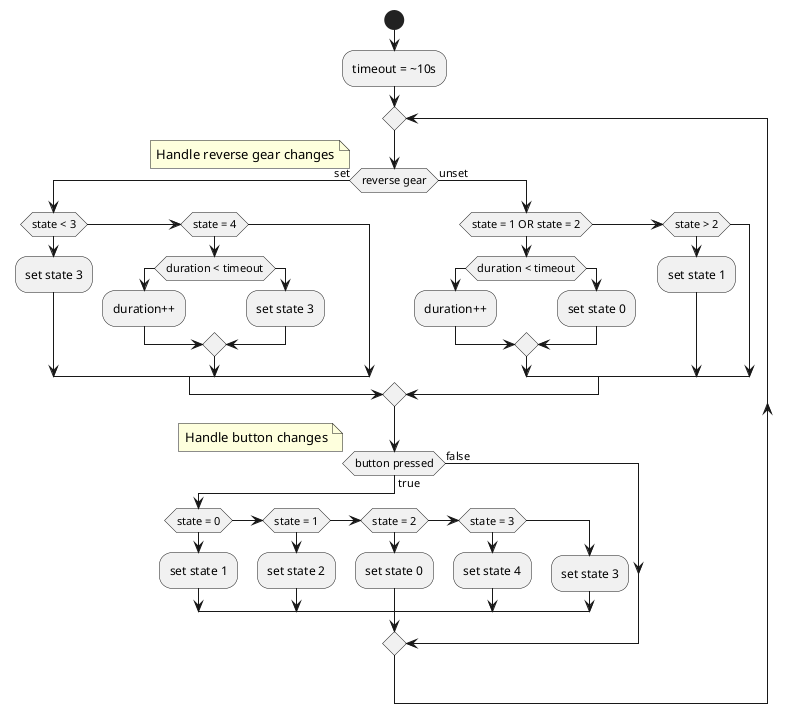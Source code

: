 @startuml

start

:timeout = ~10s;

repeat

if (reverse gear) then (set)
note: Handle reverse gear changes
    if (state < 3) then
        :set state 3;
    else if (state = 4) then
        if (duration < timeout) then
            :duration++;
        else
            :set state 3;
        endif;
    else
    endif;
else (unset)
    if (state = 1 OR state = 2) then
        if (duration < timeout) then
            :duration++;
        else
            :set state 0;
        endif;
    else if (state > 2) then
        :set state 1;
    endif;
endif;

if (button pressed) then (true)
note: Handle button changes
    if (state = 0) then
        :set state 1;
    else if (state = 1) then
        :set state 2;
    else if (state = 2) then
        :set state 0;
    else if (state = 3) then
        :set state 4;
    else
        :set state 3;
    endif
else (false)
endif
@enduml
